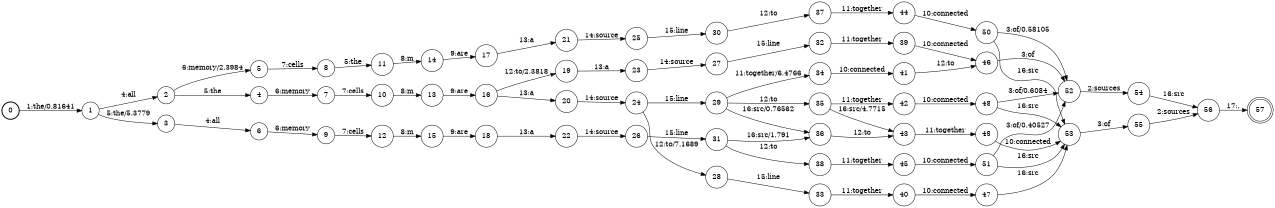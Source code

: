 digraph FST {
rankdir = LR;
size = "8.5,11";
label = "";
center = 1;
orientation = Portrait;
ranksep = "0.4";
nodesep = "0.25";
0 [label = "0", shape = circle, style = bold, fontsize = 14]
	0 -> 1 [label = "1:the/0.81641", fontsize = 14];
1 [label = "1", shape = circle, style = solid, fontsize = 14]
	1 -> 3 [label = "5:the/5.3779", fontsize = 14];
	1 -> 2 [label = "4:all", fontsize = 14];
2 [label = "2", shape = circle, style = solid, fontsize = 14]
	2 -> 4 [label = "5:the", fontsize = 14];
	2 -> 5 [label = "6:memory/2.3984", fontsize = 14];
3 [label = "3", shape = circle, style = solid, fontsize = 14]
	3 -> 6 [label = "4:all", fontsize = 14];
4 [label = "4", shape = circle, style = solid, fontsize = 14]
	4 -> 7 [label = "6:memory", fontsize = 14];
5 [label = "5", shape = circle, style = solid, fontsize = 14]
	5 -> 8 [label = "7:cells", fontsize = 14];
6 [label = "6", shape = circle, style = solid, fontsize = 14]
	6 -> 9 [label = "6:memory", fontsize = 14];
7 [label = "7", shape = circle, style = solid, fontsize = 14]
	7 -> 10 [label = "7:cells", fontsize = 14];
8 [label = "8", shape = circle, style = solid, fontsize = 14]
	8 -> 11 [label = "5:the", fontsize = 14];
9 [label = "9", shape = circle, style = solid, fontsize = 14]
	9 -> 12 [label = "7:cells", fontsize = 14];
10 [label = "10", shape = circle, style = solid, fontsize = 14]
	10 -> 13 [label = "8:m", fontsize = 14];
11 [label = "11", shape = circle, style = solid, fontsize = 14]
	11 -> 14 [label = "8:m", fontsize = 14];
12 [label = "12", shape = circle, style = solid, fontsize = 14]
	12 -> 15 [label = "8:m", fontsize = 14];
13 [label = "13", shape = circle, style = solid, fontsize = 14]
	13 -> 16 [label = "9:are", fontsize = 14];
14 [label = "14", shape = circle, style = solid, fontsize = 14]
	14 -> 17 [label = "9:are", fontsize = 14];
15 [label = "15", shape = circle, style = solid, fontsize = 14]
	15 -> 18 [label = "9:are", fontsize = 14];
16 [label = "16", shape = circle, style = solid, fontsize = 14]
	16 -> 19 [label = "12:to/2.3818", fontsize = 14];
	16 -> 20 [label = "13:a", fontsize = 14];
17 [label = "17", shape = circle, style = solid, fontsize = 14]
	17 -> 21 [label = "13:a", fontsize = 14];
18 [label = "18", shape = circle, style = solid, fontsize = 14]
	18 -> 22 [label = "13:a", fontsize = 14];
19 [label = "19", shape = circle, style = solid, fontsize = 14]
	19 -> 23 [label = "13:a", fontsize = 14];
20 [label = "20", shape = circle, style = solid, fontsize = 14]
	20 -> 24 [label = "14:source", fontsize = 14];
21 [label = "21", shape = circle, style = solid, fontsize = 14]
	21 -> 25 [label = "14:source", fontsize = 14];
22 [label = "22", shape = circle, style = solid, fontsize = 14]
	22 -> 26 [label = "14:source", fontsize = 14];
23 [label = "23", shape = circle, style = solid, fontsize = 14]
	23 -> 27 [label = "14:source", fontsize = 14];
24 [label = "24", shape = circle, style = solid, fontsize = 14]
	24 -> 28 [label = "12:to/7.1689", fontsize = 14];
	24 -> 29 [label = "15:line", fontsize = 14];
25 [label = "25", shape = circle, style = solid, fontsize = 14]
	25 -> 30 [label = "15:line", fontsize = 14];
26 [label = "26", shape = circle, style = solid, fontsize = 14]
	26 -> 31 [label = "15:line", fontsize = 14];
27 [label = "27", shape = circle, style = solid, fontsize = 14]
	27 -> 32 [label = "15:line", fontsize = 14];
28 [label = "28", shape = circle, style = solid, fontsize = 14]
	28 -> 33 [label = "15:line", fontsize = 14];
29 [label = "29", shape = circle, style = solid, fontsize = 14]
	29 -> 34 [label = "11:together/6.4766", fontsize = 14];
	29 -> 35 [label = "12:to", fontsize = 14];
	29 -> 36 [label = "16:src/0.76562", fontsize = 14];
30 [label = "30", shape = circle, style = solid, fontsize = 14]
	30 -> 37 [label = "12:to", fontsize = 14];
31 [label = "31", shape = circle, style = solid, fontsize = 14]
	31 -> 38 [label = "12:to", fontsize = 14];
	31 -> 36 [label = "16:src/1.791", fontsize = 14];
32 [label = "32", shape = circle, style = solid, fontsize = 14]
	32 -> 39 [label = "11:together", fontsize = 14];
33 [label = "33", shape = circle, style = solid, fontsize = 14]
	33 -> 40 [label = "11:together", fontsize = 14];
34 [label = "34", shape = circle, style = solid, fontsize = 14]
	34 -> 41 [label = "10:connected", fontsize = 14];
35 [label = "35", shape = circle, style = solid, fontsize = 14]
	35 -> 42 [label = "11:together", fontsize = 14];
	35 -> 43 [label = "16:src/4.7715", fontsize = 14];
36 [label = "36", shape = circle, style = solid, fontsize = 14]
	36 -> 43 [label = "12:to", fontsize = 14];
37 [label = "37", shape = circle, style = solid, fontsize = 14]
	37 -> 44 [label = "11:together", fontsize = 14];
38 [label = "38", shape = circle, style = solid, fontsize = 14]
	38 -> 45 [label = "11:together", fontsize = 14];
39 [label = "39", shape = circle, style = solid, fontsize = 14]
	39 -> 46 [label = "10:connected", fontsize = 14];
40 [label = "40", shape = circle, style = solid, fontsize = 14]
	40 -> 47 [label = "10:connected", fontsize = 14];
41 [label = "41", shape = circle, style = solid, fontsize = 14]
	41 -> 46 [label = "12:to", fontsize = 14];
42 [label = "42", shape = circle, style = solid, fontsize = 14]
	42 -> 48 [label = "10:connected", fontsize = 14];
43 [label = "43", shape = circle, style = solid, fontsize = 14]
	43 -> 49 [label = "11:together", fontsize = 14];
44 [label = "44", shape = circle, style = solid, fontsize = 14]
	44 -> 50 [label = "10:connected", fontsize = 14];
45 [label = "45", shape = circle, style = solid, fontsize = 14]
	45 -> 51 [label = "10:connected", fontsize = 14];
46 [label = "46", shape = circle, style = solid, fontsize = 14]
	46 -> 52 [label = "3:of", fontsize = 14];
47 [label = "47", shape = circle, style = solid, fontsize = 14]
	47 -> 53 [label = "16:src", fontsize = 14];
48 [label = "48", shape = circle, style = solid, fontsize = 14]
	48 -> 52 [label = "3:of/0.6084", fontsize = 14];
	48 -> 53 [label = "16:src", fontsize = 14];
49 [label = "49", shape = circle, style = solid, fontsize = 14]
	49 -> 53 [label = "10:connected", fontsize = 14];
50 [label = "50", shape = circle, style = solid, fontsize = 14]
	50 -> 52 [label = "3:of/0.58105", fontsize = 14];
	50 -> 53 [label = "16:src", fontsize = 14];
51 [label = "51", shape = circle, style = solid, fontsize = 14]
	51 -> 52 [label = "3:of/0.40527", fontsize = 14];
	51 -> 53 [label = "16:src", fontsize = 14];
52 [label = "52", shape = circle, style = solid, fontsize = 14]
	52 -> 54 [label = "2:sources", fontsize = 14];
53 [label = "53", shape = circle, style = solid, fontsize = 14]
	53 -> 55 [label = "3:of", fontsize = 14];
54 [label = "54", shape = circle, style = solid, fontsize = 14]
	54 -> 56 [label = "16:src", fontsize = 14];
55 [label = "55", shape = circle, style = solid, fontsize = 14]
	55 -> 56 [label = "2:sources", fontsize = 14];
56 [label = "56", shape = circle, style = solid, fontsize = 14]
	56 -> 57 [label = "17:.", fontsize = 14];
57 [label = "57", shape = doublecircle, style = solid, fontsize = 14]
}
